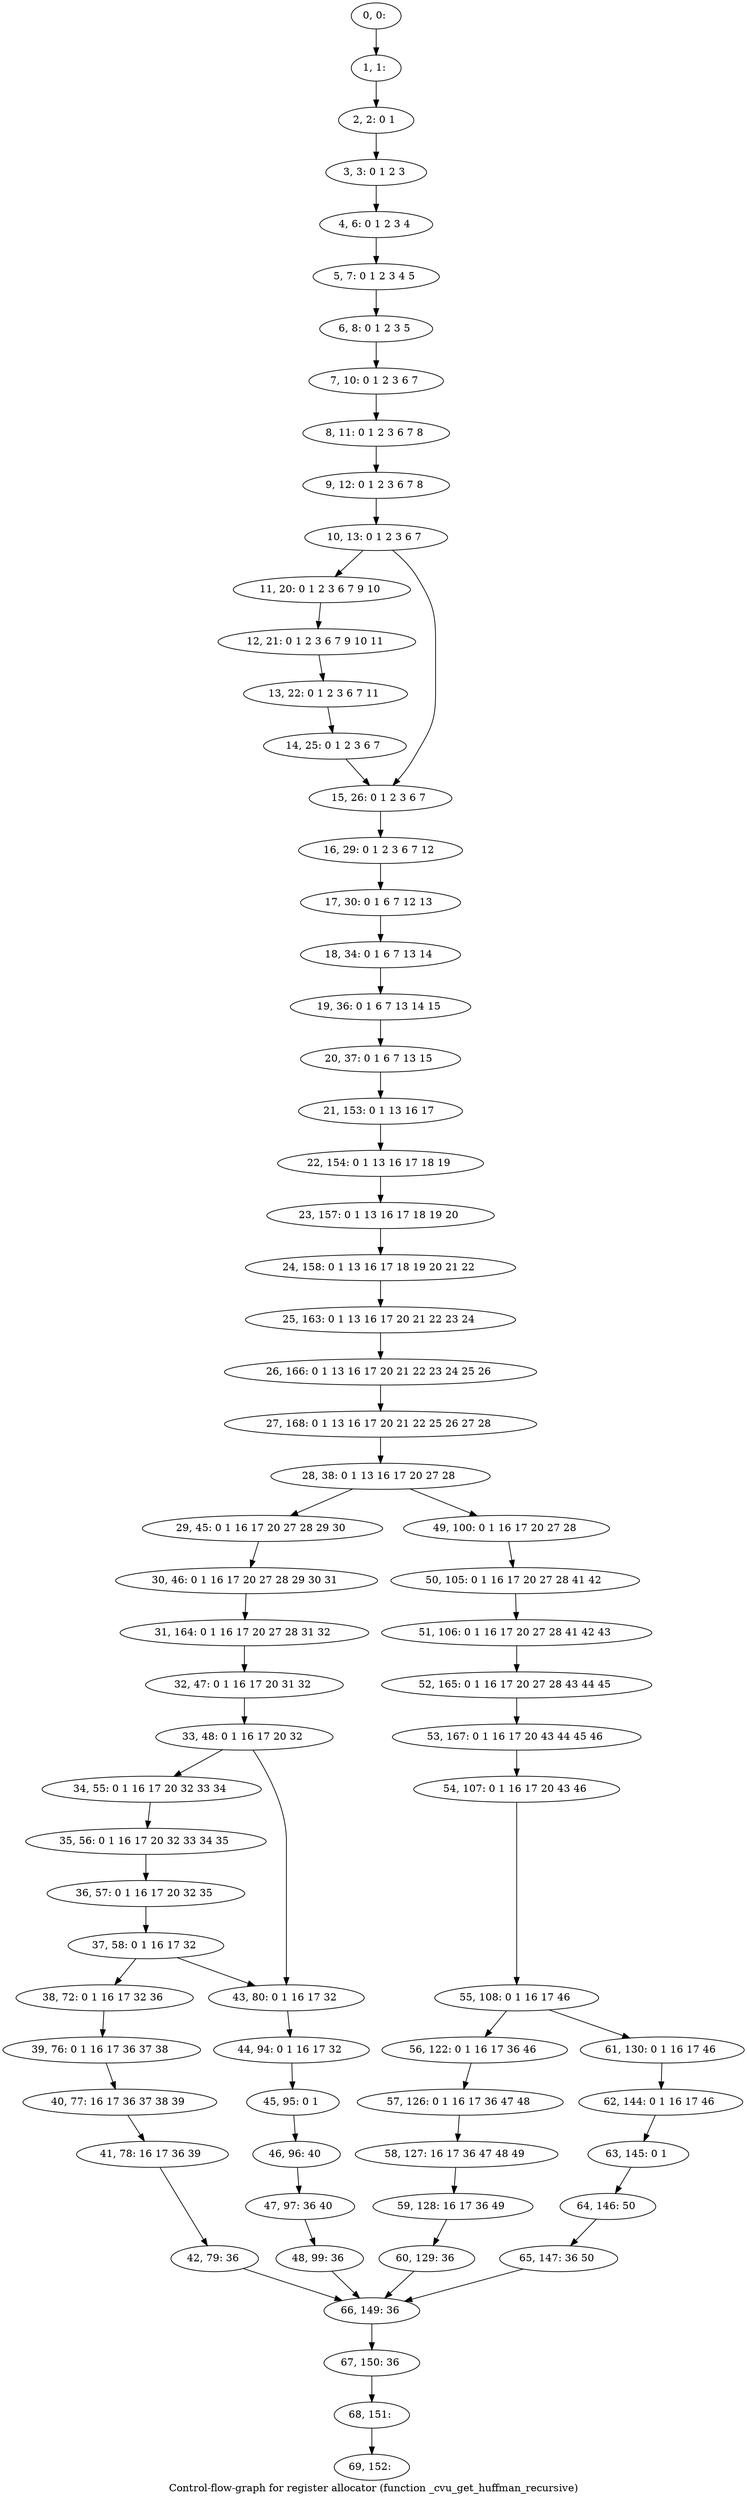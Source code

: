 digraph G {
graph [label="Control-flow-graph for register allocator (function _cvu_get_huffman_recursive)"]
0[label="0, 0: "];
1[label="1, 1: "];
2[label="2, 2: 0 1 "];
3[label="3, 3: 0 1 2 3 "];
4[label="4, 6: 0 1 2 3 4 "];
5[label="5, 7: 0 1 2 3 4 5 "];
6[label="6, 8: 0 1 2 3 5 "];
7[label="7, 10: 0 1 2 3 6 7 "];
8[label="8, 11: 0 1 2 3 6 7 8 "];
9[label="9, 12: 0 1 2 3 6 7 8 "];
10[label="10, 13: 0 1 2 3 6 7 "];
11[label="11, 20: 0 1 2 3 6 7 9 10 "];
12[label="12, 21: 0 1 2 3 6 7 9 10 11 "];
13[label="13, 22: 0 1 2 3 6 7 11 "];
14[label="14, 25: 0 1 2 3 6 7 "];
15[label="15, 26: 0 1 2 3 6 7 "];
16[label="16, 29: 0 1 2 3 6 7 12 "];
17[label="17, 30: 0 1 6 7 12 13 "];
18[label="18, 34: 0 1 6 7 13 14 "];
19[label="19, 36: 0 1 6 7 13 14 15 "];
20[label="20, 37: 0 1 6 7 13 15 "];
21[label="21, 153: 0 1 13 16 17 "];
22[label="22, 154: 0 1 13 16 17 18 19 "];
23[label="23, 157: 0 1 13 16 17 18 19 20 "];
24[label="24, 158: 0 1 13 16 17 18 19 20 21 22 "];
25[label="25, 163: 0 1 13 16 17 20 21 22 23 24 "];
26[label="26, 166: 0 1 13 16 17 20 21 22 23 24 25 26 "];
27[label="27, 168: 0 1 13 16 17 20 21 22 25 26 27 28 "];
28[label="28, 38: 0 1 13 16 17 20 27 28 "];
29[label="29, 45: 0 1 16 17 20 27 28 29 30 "];
30[label="30, 46: 0 1 16 17 20 27 28 29 30 31 "];
31[label="31, 164: 0 1 16 17 20 27 28 31 32 "];
32[label="32, 47: 0 1 16 17 20 31 32 "];
33[label="33, 48: 0 1 16 17 20 32 "];
34[label="34, 55: 0 1 16 17 20 32 33 34 "];
35[label="35, 56: 0 1 16 17 20 32 33 34 35 "];
36[label="36, 57: 0 1 16 17 20 32 35 "];
37[label="37, 58: 0 1 16 17 32 "];
38[label="38, 72: 0 1 16 17 32 36 "];
39[label="39, 76: 0 1 16 17 36 37 38 "];
40[label="40, 77: 16 17 36 37 38 39 "];
41[label="41, 78: 16 17 36 39 "];
42[label="42, 79: 36 "];
43[label="43, 80: 0 1 16 17 32 "];
44[label="44, 94: 0 1 16 17 32 "];
45[label="45, 95: 0 1 "];
46[label="46, 96: 40 "];
47[label="47, 97: 36 40 "];
48[label="48, 99: 36 "];
49[label="49, 100: 0 1 16 17 20 27 28 "];
50[label="50, 105: 0 1 16 17 20 27 28 41 42 "];
51[label="51, 106: 0 1 16 17 20 27 28 41 42 43 "];
52[label="52, 165: 0 1 16 17 20 27 28 43 44 45 "];
53[label="53, 167: 0 1 16 17 20 43 44 45 46 "];
54[label="54, 107: 0 1 16 17 20 43 46 "];
55[label="55, 108: 0 1 16 17 46 "];
56[label="56, 122: 0 1 16 17 36 46 "];
57[label="57, 126: 0 1 16 17 36 47 48 "];
58[label="58, 127: 16 17 36 47 48 49 "];
59[label="59, 128: 16 17 36 49 "];
60[label="60, 129: 36 "];
61[label="61, 130: 0 1 16 17 46 "];
62[label="62, 144: 0 1 16 17 46 "];
63[label="63, 145: 0 1 "];
64[label="64, 146: 50 "];
65[label="65, 147: 36 50 "];
66[label="66, 149: 36 "];
67[label="67, 150: 36 "];
68[label="68, 151: "];
69[label="69, 152: "];
0->1 ;
1->2 ;
2->3 ;
3->4 ;
4->5 ;
5->6 ;
6->7 ;
7->8 ;
8->9 ;
9->10 ;
10->11 ;
10->15 ;
11->12 ;
12->13 ;
13->14 ;
14->15 ;
15->16 ;
16->17 ;
17->18 ;
18->19 ;
19->20 ;
20->21 ;
21->22 ;
22->23 ;
23->24 ;
24->25 ;
25->26 ;
26->27 ;
27->28 ;
28->29 ;
28->49 ;
29->30 ;
30->31 ;
31->32 ;
32->33 ;
33->34 ;
33->43 ;
34->35 ;
35->36 ;
36->37 ;
37->38 ;
37->43 ;
38->39 ;
39->40 ;
40->41 ;
41->42 ;
42->66 ;
43->44 ;
44->45 ;
45->46 ;
46->47 ;
47->48 ;
48->66 ;
49->50 ;
50->51 ;
51->52 ;
52->53 ;
53->54 ;
54->55 ;
55->56 ;
55->61 ;
56->57 ;
57->58 ;
58->59 ;
59->60 ;
60->66 ;
61->62 ;
62->63 ;
63->64 ;
64->65 ;
65->66 ;
66->67 ;
67->68 ;
68->69 ;
}
